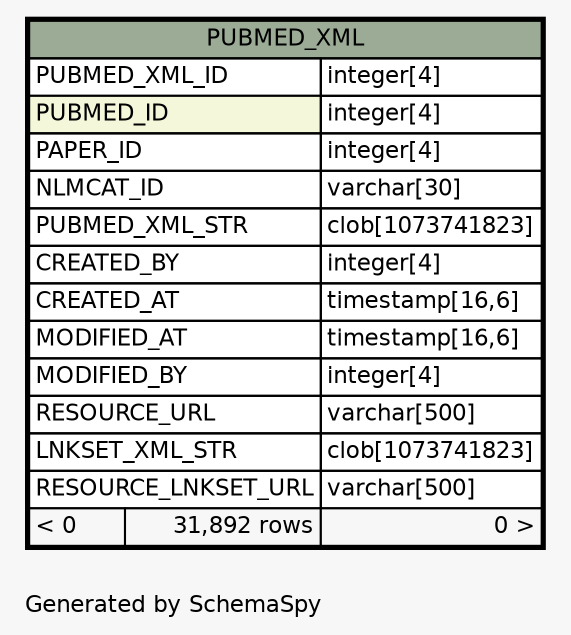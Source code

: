 // dot 2.38.0 on Windows 10 10.0
// SchemaSpy rev Unknown
digraph "oneDegreeRelationshipsDiagram" {
  graph [
    rankdir="RL"
    bgcolor="#f7f7f7"
    label="\nGenerated by SchemaSpy"
    labeljust="l"
    nodesep="0.18"
    ranksep="0.46"
    fontname="Helvetica"
    fontsize="11"
  ];
  node [
    fontname="Helvetica"
    fontsize="11"
    shape="plaintext"
  ];
  edge [
    arrowsize="0.8"
  ];
  "PUBMED_XML" [
    label=<
    <TABLE BORDER="2" CELLBORDER="1" CELLSPACING="0" BGCOLOR="#ffffff">
      <TR><TD COLSPAN="3" BGCOLOR="#9bab96" ALIGN="CENTER">PUBMED_XML</TD></TR>
      <TR><TD PORT="PUBMED_XML_ID" COLSPAN="2" ALIGN="LEFT">PUBMED_XML_ID</TD><TD PORT="PUBMED_XML_ID.type" ALIGN="LEFT">integer[4]</TD></TR>
      <TR><TD PORT="PUBMED_ID" COLSPAN="2" BGCOLOR="#f4f7da" ALIGN="LEFT">PUBMED_ID</TD><TD PORT="PUBMED_ID.type" ALIGN="LEFT">integer[4]</TD></TR>
      <TR><TD PORT="PAPER_ID" COLSPAN="2" ALIGN="LEFT">PAPER_ID</TD><TD PORT="PAPER_ID.type" ALIGN="LEFT">integer[4]</TD></TR>
      <TR><TD PORT="NLMCAT_ID" COLSPAN="2" ALIGN="LEFT">NLMCAT_ID</TD><TD PORT="NLMCAT_ID.type" ALIGN="LEFT">varchar[30]</TD></TR>
      <TR><TD PORT="PUBMED_XML_STR" COLSPAN="2" ALIGN="LEFT">PUBMED_XML_STR</TD><TD PORT="PUBMED_XML_STR.type" ALIGN="LEFT">clob[1073741823]</TD></TR>
      <TR><TD PORT="CREATED_BY" COLSPAN="2" ALIGN="LEFT">CREATED_BY</TD><TD PORT="CREATED_BY.type" ALIGN="LEFT">integer[4]</TD></TR>
      <TR><TD PORT="CREATED_AT" COLSPAN="2" ALIGN="LEFT">CREATED_AT</TD><TD PORT="CREATED_AT.type" ALIGN="LEFT">timestamp[16,6]</TD></TR>
      <TR><TD PORT="MODIFIED_AT" COLSPAN="2" ALIGN="LEFT">MODIFIED_AT</TD><TD PORT="MODIFIED_AT.type" ALIGN="LEFT">timestamp[16,6]</TD></TR>
      <TR><TD PORT="MODIFIED_BY" COLSPAN="2" ALIGN="LEFT">MODIFIED_BY</TD><TD PORT="MODIFIED_BY.type" ALIGN="LEFT">integer[4]</TD></TR>
      <TR><TD PORT="RESOURCE_URL" COLSPAN="2" ALIGN="LEFT">RESOURCE_URL</TD><TD PORT="RESOURCE_URL.type" ALIGN="LEFT">varchar[500]</TD></TR>
      <TR><TD PORT="LNKSET_XML_STR" COLSPAN="2" ALIGN="LEFT">LNKSET_XML_STR</TD><TD PORT="LNKSET_XML_STR.type" ALIGN="LEFT">clob[1073741823]</TD></TR>
      <TR><TD PORT="RESOURCE_LNKSET_URL" COLSPAN="2" ALIGN="LEFT">RESOURCE_LNKSET_URL</TD><TD PORT="RESOURCE_LNKSET_URL.type" ALIGN="LEFT">varchar[500]</TD></TR>
      <TR><TD ALIGN="LEFT" BGCOLOR="#f7f7f7">&lt; 0</TD><TD ALIGN="RIGHT" BGCOLOR="#f7f7f7">31,892 rows</TD><TD ALIGN="RIGHT" BGCOLOR="#f7f7f7">0 &gt;</TD></TR>
    </TABLE>>
    URL="PUBMED_XML.html"
    tooltip="PUBMED_XML"
  ];
}
